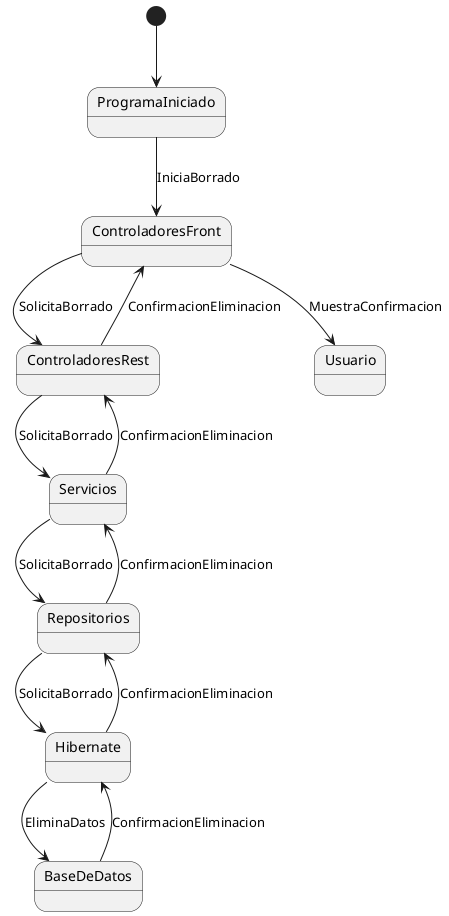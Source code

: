 @startuml

[*] --> ProgramaIniciado

ProgramaIniciado --> ControladoresFront : IniciaBorrado
ControladoresFront --> ControladoresRest : SolicitaBorrado
ControladoresRest --> Servicios : SolicitaBorrado
Servicios --> Repositorios : SolicitaBorrado
Repositorios --> Hibernate : SolicitaBorrado
Hibernate --> BaseDeDatos : EliminaDatos
BaseDeDatos --> Hibernate : ConfirmacionEliminacion
Hibernate --> Repositorios : ConfirmacionEliminacion
Repositorios --> Servicios : ConfirmacionEliminacion
Servicios --> ControladoresRest : ConfirmacionEliminacion
ControladoresRest --> ControladoresFront : ConfirmacionEliminacion
ControladoresFront --> Usuario : MuestraConfirmacion

@enduml
